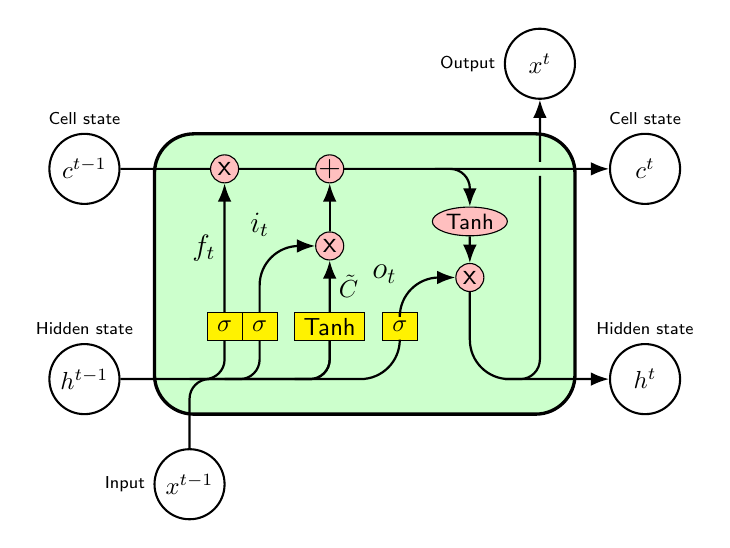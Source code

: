 % used to avoid putting the same thing several times...
% Command \empt{var1}{var2}
    \begin{tikzpicture}[
    % GLOBAL CFG
    font=\sf \scriptsize,
    >=LaTeX,
    scale = 0.89,
    every node/.style={scale=0.89},
    % Styles
    cell/.style={% For the main box
        rectangle, 
        rounded corners=5mm, 
        draw,
        very thick,
        },
    operator/.style={%For operators like +  and  x
        circle,
        draw,
        inner sep=-0.5pt,
        minimum height =.4cm,
        },
    function/.style={%For functions
        ellipse,
        draw,
        inner sep=1pt
        },
    ct/.style={% For external inputs and outputs
        circle,
        draw,
        line width = .75pt,
        minimum width=1cm,
        inner sep=1pt,
        },
    gt/.style={% For internal inputs
        rectangle,
        draw,
        minimum width=5mm,
        minimum height=4mm,
        inner sep=1pt
        },
    mylabel/.style={% something new that I have learned
        font=\scriptsize\sffamily
        },
    ArrowC1/.style={% Arrows with rounded corners
        rounded corners=.25cm,
        thick,
        },
    ArrowC2/.style={% Arrows with big rounded corners
        rounded corners=.5cm,
        thick,
        },
    ]

%Start drawing the thing...    
    % Draw the cell: 
    \node [cell, minimum height =4cm, minimum width=6cm, fill = green!20] at (0,0){} ; % opacity=0.2

    % Draw inputs named ibox#
    \node [gt, fill = yellow] (ibox1) at (-2,-0.75) {\normalsize $\sigma$};
    \node [gt, fill = yellow] (ibox2) at (-1.5,-0.75) {\normalsize $\sigma$};
    \node [gt, minimum width=1cm, fill = yellow] (ibox3) at (-0.5,-0.75) {\normalsize Tanh};
    \node [gt, fill = yellow] (ibox4) at (0.5,-0.75) {\normalsize $\sigma$};

    % Draw opérators   named mux# , add# and func# 
    % $\times$ istenfor x?
    \node [operator, fill = pink] (mux1) at (-2,1.5) {\large x};
    \node [operator, fill = pink] (add1) at (-0.5,1.5) {\large +};
    \node [operator, fill = pink] (mux2) at (-0.5,0.4) {\large x}; %  (-0.5,0)
    \node [operator, fill = pink] (mux3) at (1.5,-0.05) {\large x};
    \node [function, fill = pink] (func1) at (1.5,0.75) {\small Tanh};

    % Draw External inputs? named as basis c,h,x
    %\node[ct, label={[mylabel]Cell state}] (c) at (-4,1.5) {\empt{c}{t-1}};
    %\node[ct, label={[mylabel]Hidden state}, fill = purple, opacity =0.3] (h) at (-4,-1.5) {\empt{h}{t-1}};
    %\node[ct, label={[mylabel]left:Input}, fill = blue, opacity =0.3] (x) at (-2.5,-3) {\empt{x}{t}};
    
    % Removed labels , fill = purple, opacity =0.3
    \node[ct, label={[mylabel]Cell state}] (c) at (-4,1.5) {\normalsize $c^{t-1}$};
    \node[ct, label={[mylabel]Hidden state}] (h) at (-4,-1.5) {\normalsize $h^{t-1}$};
    %\node[ct, label={[mylabel]left:Output}] (x) at (-2.5,-3) {\normalsize $x^{t}$};
    \node[ct, label={[mylabel]left:Input}, opacity = 1.0] (x) at (-2.5,-3) {\normalsize $x^{t-1}$};

    % Draw External outputs? named as basis c2,h2,x2
    \node[ct, label={[mylabel]Cell state}] (c2) at (4,1.5) {\normalsize $c^{t}$};
    \node[ct, label={[mylabel]Hidden state}] (h2) at (4,-1.5) {\normalsize $h^{t}$};
    \node[ct, label={[mylabel]left:Output}] (x2) at (2.5,3) {\normalsize $x^{t}$};
    
    % Start connecting all.
    
    % Intersections and displacements are used. 
    % Drawing arrows    
    \draw [->, ArrowC1] (c) -- (mux1) -- (add1) -- (c2);

    % Inputs
    \draw [ArrowC2] (h) -| (ibox4) ;
    \draw [ArrowC1] (h -| ibox1)++(-0.5,0) -| (ibox1); 
    \draw [ArrowC1] (h -| ibox2)++(-0.5,0) -| (ibox2);
    \draw [ArrowC1] (h -| ibox3)++(-0.5,0) -| (ibox3);
    \draw [ArrowC1] (x) -- (x |- h)-| (ibox3);

    % Internal - possibility , rotate = 90
    \draw [->, ArrowC2] (ibox1) -- (mux1) node[midway, left] {\large $f_t$};
    \draw [->, ArrowC2] (ibox2) |- (mux2) node[midway, above] {\large $i_t$};
    \draw [->, ArrowC2] (ibox3) -- (mux2) node[midway, right] {\normalsize $\Tilde{C}$};
    \draw [->, ArrowC2] (ibox4) |- (mux3);
    \draw [->, ArrowC2] (mux2) -- (add1);
    \draw [->, ArrowC1] (add1 -| func1)++(-0.5,0) -| (func1)  ; % node[midway, above] {d};
    \draw [->, ArrowC2] (func1) -- (mux3) ;

    %Outputs
    \draw [->, ArrowC2] (mux3) |- (h2) ;
    \draw (c2 -| x2) ++(0,-0.1) coordinate (i1) node[midway, right] {\Large $o_t$};
    \draw [-, ArrowC1, opacity=1.0] (h2 -| x2)++(-0.5,0) -| (i1);
    \draw [->, ArrowC2] (i1)++(0,0.2) -- (x2) ;
    %\node [cell, minimum height =4cm, minimum width=6cm, fill = pink, opacity=.8] at (0,0){\Large A} ;
    
\end{tikzpicture}

